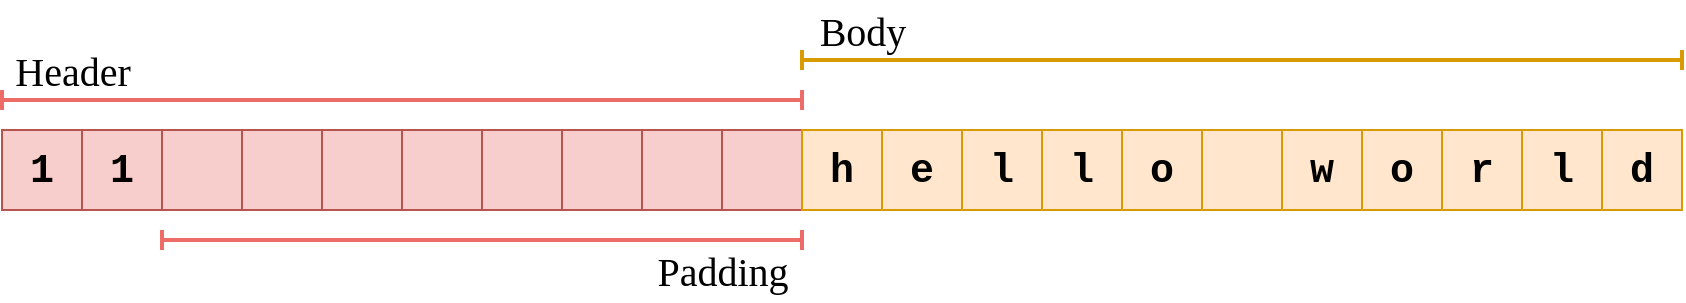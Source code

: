 <mxfile version="12.9.14" type="device" pages="5"><diagram id="BbRJHfR2MOQNtpXFgNG5" name="Messages"><mxGraphModel dx="1949" dy="675" grid="1" gridSize="10" guides="1" tooltips="1" connect="1" arrows="1" fold="1" page="1" pageScale="1" pageWidth="850" pageHeight="1100" math="0" shadow="0"><root><mxCell id="0"/><mxCell id="1" parent="0"/><mxCell id="-UV4Ih540mRdKIWdxfXo-5" value="&lt;font style=&quot;font-size: 20px&quot;&gt;1&lt;/font&gt;" style="text;html=1;strokeColor=#b85450;fillColor=#f8cecc;align=center;verticalAlign=middle;whiteSpace=wrap;rounded=0;fontFamily=Courier New;fontStyle=1" vertex="1" parent="1"><mxGeometry y="240" width="40" height="40" as="geometry"/></mxCell><mxCell id="-UV4Ih540mRdKIWdxfXo-96" value="&lt;font style=&quot;font-size: 20px&quot;&gt;1&lt;/font&gt;" style="text;html=1;strokeColor=#b85450;fillColor=#f8cecc;align=center;verticalAlign=middle;whiteSpace=wrap;rounded=0;fontFamily=Courier New;fontStyle=1" vertex="1" parent="1"><mxGeometry x="40" y="240" width="40" height="40" as="geometry"/></mxCell><mxCell id="-UV4Ih540mRdKIWdxfXo-99" value="" style="text;html=1;strokeColor=#b85450;fillColor=#f8cecc;align=center;verticalAlign=middle;whiteSpace=wrap;rounded=0;fontFamily=Courier New;fontStyle=1" vertex="1" parent="1"><mxGeometry x="80" y="240" width="40" height="40" as="geometry"/></mxCell><mxCell id="-UV4Ih540mRdKIWdxfXo-100" value="" style="text;html=1;strokeColor=#b85450;fillColor=#f8cecc;align=center;verticalAlign=middle;whiteSpace=wrap;rounded=0;fontFamily=Courier New;fontStyle=1" vertex="1" parent="1"><mxGeometry x="120" y="240" width="40" height="40" as="geometry"/></mxCell><mxCell id="-UV4Ih540mRdKIWdxfXo-101" value="" style="text;html=1;strokeColor=#b85450;fillColor=#f8cecc;align=center;verticalAlign=middle;whiteSpace=wrap;rounded=0;fontFamily=Courier New;fontStyle=1" vertex="1" parent="1"><mxGeometry x="160" y="240" width="40" height="40" as="geometry"/></mxCell><mxCell id="-UV4Ih540mRdKIWdxfXo-102" value="" style="text;html=1;strokeColor=#b85450;fillColor=#f8cecc;align=center;verticalAlign=middle;whiteSpace=wrap;rounded=0;fontFamily=Courier New;fontStyle=1" vertex="1" parent="1"><mxGeometry x="200" y="240" width="40" height="40" as="geometry"/></mxCell><mxCell id="-UV4Ih540mRdKIWdxfXo-103" value="" style="text;html=1;strokeColor=#b85450;fillColor=#f8cecc;align=center;verticalAlign=middle;whiteSpace=wrap;rounded=0;fontFamily=Courier New;fontStyle=1" vertex="1" parent="1"><mxGeometry x="240" y="240" width="40" height="40" as="geometry"/></mxCell><mxCell id="-UV4Ih540mRdKIWdxfXo-106" value="" style="text;html=1;strokeColor=#b85450;fillColor=#f8cecc;align=center;verticalAlign=middle;whiteSpace=wrap;rounded=0;fontFamily=Courier New;fontStyle=1" vertex="1" parent="1"><mxGeometry x="280" y="240" width="40" height="40" as="geometry"/></mxCell><mxCell id="-UV4Ih540mRdKIWdxfXo-107" value="" style="text;html=1;strokeColor=#b85450;fillColor=#f8cecc;align=center;verticalAlign=middle;whiteSpace=wrap;rounded=0;fontFamily=Courier New;fontStyle=1" vertex="1" parent="1"><mxGeometry x="320" y="240" width="40" height="40" as="geometry"/></mxCell><mxCell id="-UV4Ih540mRdKIWdxfXo-108" value="" style="text;html=1;strokeColor=#b85450;fillColor=#f8cecc;align=center;verticalAlign=middle;whiteSpace=wrap;rounded=0;fontFamily=Courier New;fontStyle=1" vertex="1" parent="1"><mxGeometry x="360" y="240" width="40" height="40" as="geometry"/></mxCell><mxCell id="-UV4Ih540mRdKIWdxfXo-109" value="h" style="text;html=1;strokeColor=#d79b00;fillColor=#ffe6cc;align=center;verticalAlign=middle;whiteSpace=wrap;rounded=0;fontFamily=Courier New;fontStyle=1;fontSize=20;" vertex="1" parent="1"><mxGeometry x="400" y="240" width="40" height="40" as="geometry"/></mxCell><mxCell id="-UV4Ih540mRdKIWdxfXo-110" value="e" style="text;html=1;strokeColor=#d79b00;fillColor=#ffe6cc;align=center;verticalAlign=middle;whiteSpace=wrap;rounded=0;fontFamily=Courier New;fontStyle=1;fontSize=20;" vertex="1" parent="1"><mxGeometry x="440" y="240" width="40" height="40" as="geometry"/></mxCell><mxCell id="-UV4Ih540mRdKIWdxfXo-111" value="l" style="text;html=1;strokeColor=#d79b00;fillColor=#ffe6cc;align=center;verticalAlign=middle;whiteSpace=wrap;rounded=0;fontFamily=Courier New;fontStyle=1;fontSize=20;" vertex="1" parent="1"><mxGeometry x="480" y="240" width="40" height="40" as="geometry"/></mxCell><mxCell id="-UV4Ih540mRdKIWdxfXo-112" value="l" style="text;html=1;strokeColor=#d79b00;fillColor=#ffe6cc;align=center;verticalAlign=middle;whiteSpace=wrap;rounded=0;fontFamily=Courier New;fontStyle=1;fontSize=20;" vertex="1" parent="1"><mxGeometry x="520" y="240" width="40" height="40" as="geometry"/></mxCell><mxCell id="-UV4Ih540mRdKIWdxfXo-113" value="o" style="text;html=1;strokeColor=#d79b00;fillColor=#ffe6cc;align=center;verticalAlign=middle;whiteSpace=wrap;rounded=0;fontFamily=Courier New;fontStyle=1;fontSize=20;" vertex="1" parent="1"><mxGeometry x="560" y="240" width="40" height="40" as="geometry"/></mxCell><mxCell id="-UV4Ih540mRdKIWdxfXo-114" value="" style="text;html=1;strokeColor=#d79b00;fillColor=#ffe6cc;align=center;verticalAlign=middle;whiteSpace=wrap;rounded=0;fontFamily=Courier New;fontStyle=1;fontSize=20;" vertex="1" parent="1"><mxGeometry x="600" y="240" width="40" height="40" as="geometry"/></mxCell><mxCell id="-UV4Ih540mRdKIWdxfXo-115" value="w" style="text;html=1;strokeColor=#d79b00;fillColor=#ffe6cc;align=center;verticalAlign=middle;whiteSpace=wrap;rounded=0;fontFamily=Courier New;fontStyle=1;fontSize=20;" vertex="1" parent="1"><mxGeometry x="640" y="240" width="40" height="40" as="geometry"/></mxCell><mxCell id="-UV4Ih540mRdKIWdxfXo-116" value="o" style="text;html=1;strokeColor=#d79b00;fillColor=#ffe6cc;align=center;verticalAlign=middle;whiteSpace=wrap;rounded=0;fontFamily=Courier New;fontStyle=1;fontSize=20;" vertex="1" parent="1"><mxGeometry x="680" y="240" width="40" height="40" as="geometry"/></mxCell><mxCell id="-UV4Ih540mRdKIWdxfXo-117" value="r" style="text;html=1;strokeColor=#d79b00;fillColor=#ffe6cc;align=center;verticalAlign=middle;whiteSpace=wrap;rounded=0;fontFamily=Courier New;fontStyle=1;fontSize=20;" vertex="1" parent="1"><mxGeometry x="720" y="240" width="40" height="40" as="geometry"/></mxCell><mxCell id="-UV4Ih540mRdKIWdxfXo-118" value="l" style="text;html=1;strokeColor=#d79b00;fillColor=#ffe6cc;align=center;verticalAlign=middle;whiteSpace=wrap;rounded=0;fontFamily=Courier New;fontStyle=1;fontSize=20;" vertex="1" parent="1"><mxGeometry x="760" y="240" width="40" height="40" as="geometry"/></mxCell><mxCell id="-UV4Ih540mRdKIWdxfXo-119" value="d" style="text;html=1;strokeColor=#d79b00;fillColor=#ffe6cc;align=center;verticalAlign=middle;whiteSpace=wrap;rounded=0;fontFamily=Courier New;fontStyle=1;fontSize=20;" vertex="1" parent="1"><mxGeometry x="800" y="240" width="40" height="40" as="geometry"/></mxCell><mxCell id="-UV4Ih540mRdKIWdxfXo-120" value="" style="shape=crossbar;whiteSpace=wrap;html=1;rounded=1;strokeColor=#ED6C67;strokeWidth=2;fillColor=none;fontFamily=Helvetica;fontSize=20;" vertex="1" parent="1"><mxGeometry y="220" width="400" height="10" as="geometry"/></mxCell><mxCell id="-UV4Ih540mRdKIWdxfXo-121" value="&lt;font style=&quot;font-size: 20px;&quot;&gt;Header&lt;/font&gt;" style="text;html=1;align=center;verticalAlign=middle;resizable=0;points=[];autosize=1;fontSize=20;fontFamily=Garamond;" vertex="1" parent="1"><mxGeometry x="-0.001" y="195.001" width="70" height="30" as="geometry"/></mxCell><mxCell id="-UV4Ih540mRdKIWdxfXo-126" value="" style="shape=crossbar;whiteSpace=wrap;html=1;rounded=1;strokeColor=#d79b00;strokeWidth=2;fillColor=#ffe6cc;fontFamily=Helvetica;fontSize=20;" vertex="1" parent="1"><mxGeometry x="400" y="200" width="440" height="10" as="geometry"/></mxCell><mxCell id="-UV4Ih540mRdKIWdxfXo-127" value="&lt;font style=&quot;font-size: 20px;&quot;&gt;Body&lt;/font&gt;" style="text;html=1;align=center;verticalAlign=middle;resizable=0;points=[];autosize=1;fontSize=20;fontFamily=Garamond;" vertex="1" parent="1"><mxGeometry x="399.999" y="175.001" width="60" height="30" as="geometry"/></mxCell><mxCell id="-UV4Ih540mRdKIWdxfXo-130" value="" style="shape=crossbar;whiteSpace=wrap;html=1;rounded=1;strokeColor=#ED6C67;strokeWidth=2;fillColor=none;fontFamily=Helvetica;fontSize=20;" vertex="1" parent="1"><mxGeometry x="80" y="290" width="320" height="10" as="geometry"/></mxCell><mxCell id="-UV4Ih540mRdKIWdxfXo-131" value="&lt;font style=&quot;font-size: 20px;&quot;&gt;Padding&lt;/font&gt;" style="text;html=1;align=center;verticalAlign=middle;resizable=0;points=[];autosize=1;fontSize=20;fontFamily=Garamond;" vertex="1" parent="1"><mxGeometry x="319.999" y="295.001" width="80" height="30" as="geometry"/></mxCell></root></mxGraphModel></diagram><diagram id="JE7hGNflCZXuVrT-2iYG" name="Architecture"><mxGraphModel dx="934" dy="574" grid="1" gridSize="10" guides="1" tooltips="1" connect="1" arrows="1" fold="1" page="1" pageScale="1" pageWidth="850" pageHeight="1100" math="0" shadow="0"><root><mxCell id="VRd7hSSLZkXidu_38RK9-0"/><mxCell id="VRd7hSSLZkXidu_38RK9-1" parent="VRd7hSSLZkXidu_38RK9-0"/><mxCell id="VRd7hSSLZkXidu_38RK9-2" value="&lt;font style=&quot;font-size: 16px&quot;&gt;SQLite &lt;br&gt;Storage&lt;/font&gt;" style="shape=cylinder;whiteSpace=wrap;html=1;boundedLbl=1;backgroundOutline=1;fillColor=#dae8fc;strokeColor=#6c8ebf;fontFamily=Garamond;fontSize=16;" vertex="1" parent="VRd7hSSLZkXidu_38RK9-1"><mxGeometry x="640" y="440" width="120" height="160" as="geometry"/></mxCell><mxCell id="VRd7hSSLZkXidu_38RK9-3" style="edgeStyle=orthogonalEdgeStyle;rounded=0;orthogonalLoop=1;jettySize=auto;html=1;exitX=1;exitY=0.5;exitDx=0;exitDy=0;entryX=0;entryY=0.5;entryDx=0;entryDy=0;startArrow=classic;startFill=1;endArrow=classic;endFill=1;strokeWidth=2;fontFamily=Garamond;fontSize=16;" edge="1" parent="VRd7hSSLZkXidu_38RK9-1" source="VRd7hSSLZkXidu_38RK9-4" target="VRd7hSSLZkXidu_38RK9-2"><mxGeometry relative="1" as="geometry"/></mxCell><mxCell id="VRd7hSSLZkXidu_38RK9-4" value="&lt;font style=&quot;font-size: 16px&quot;&gt;Data&lt;br&gt;Server&lt;/font&gt;" style="whiteSpace=wrap;html=1;aspect=fixed;fillColor=#ffe6cc;strokeColor=#d79b00;fontFamily=Garamond;fontSize=16;" vertex="1" parent="VRd7hSSLZkXidu_38RK9-1"><mxGeometry x="440" y="440" width="160" height="160" as="geometry"/></mxCell><mxCell id="VRd7hSSLZkXidu_38RK9-5" value="&lt;font style=&quot;font-size: 16px&quot;&gt;Broadcast&lt;br&gt;Server&lt;/font&gt;" style="whiteSpace=wrap;html=1;aspect=fixed;fillColor=#ffe6cc;strokeColor=#d79b00;fontFamily=Garamond;fontSize=16;" vertex="1" parent="VRd7hSSLZkXidu_38RK9-1"><mxGeometry x="240" y="440" width="160" height="160" as="geometry"/></mxCell><mxCell id="VRd7hSSLZkXidu_38RK9-6" value="" style="endArrow=classic;html=1;exitX=0;exitY=0.5;exitDx=0;exitDy=0;entryX=1;entryY=0.5;entryDx=0;entryDy=0;strokeWidth=2;fontFamily=Garamond;fontSize=16;" edge="1" parent="VRd7hSSLZkXidu_38RK9-1" source="VRd7hSSLZkXidu_38RK9-4" target="VRd7hSSLZkXidu_38RK9-5"><mxGeometry width="50" height="50" relative="1" as="geometry"><mxPoint x="420" y="521" as="sourcePoint"/><mxPoint x="470" y="471" as="targetPoint"/></mxGeometry></mxCell><mxCell id="VRd7hSSLZkXidu_38RK9-7" value="" style="endArrow=classic;startArrow=classic;html=1;exitX=0.5;exitY=0;exitDx=0;exitDy=0;entryX=0.5;entryY=1;entryDx=0;entryDy=0;strokeWidth=2;fontFamily=Garamond;fontSize=16;" edge="1" parent="VRd7hSSLZkXidu_38RK9-1" source="VRd7hSSLZkXidu_38RK9-4"><mxGeometry width="50" height="50" relative="1" as="geometry"><mxPoint x="420" y="491" as="sourcePoint"/><mxPoint x="425.0" y="401" as="targetPoint"/></mxGeometry></mxCell><mxCell id="VRd7hSSLZkXidu_38RK9-8" value="" style="endArrow=classic;html=1;exitX=0.5;exitY=0;exitDx=0;exitDy=0;entryX=0.5;entryY=1;entryDx=0;entryDy=0;strokeWidth=2;fontFamily=Garamond;fontSize=16;" edge="1" parent="VRd7hSSLZkXidu_38RK9-1" source="VRd7hSSLZkXidu_38RK9-5"><mxGeometry width="50" height="50" relative="1" as="geometry"><mxPoint x="420" y="491" as="sourcePoint"/><mxPoint x="425.0" y="401" as="targetPoint"/></mxGeometry></mxCell><mxCell id="VRd7hSSLZkXidu_38RK9-9" value="&lt;font style=&quot;font-size: 16px;&quot;&gt;Client Library&lt;/font&gt;" style="rounded=0;whiteSpace=wrap;html=1;fillColor=#f8cecc;strokeColor=#b85450;fontFamily=Garamond;fontSize=16;" vertex="1" parent="VRd7hSSLZkXidu_38RK9-1"><mxGeometry x="345" y="320" width="160" height="80" as="geometry"/></mxCell><mxCell id="VRd7hSSLZkXidu_38RK9-10" value="&lt;font style=&quot;font-size: 16px;&quot;&gt;ncurses&lt;/font&gt;" style="shape=process;whiteSpace=wrap;html=1;backgroundOutline=1;fillColor=#d5e8d4;strokeColor=#82b366;fontFamily=Garamond;fontSize=16;" vertex="1" parent="VRd7hSSLZkXidu_38RK9-1"><mxGeometry x="220" y="180" width="100" height="60" as="geometry"/></mxCell><mxCell id="VRd7hSSLZkXidu_38RK9-11" value="&lt;font style=&quot;font-size: 16px;&quot;&gt;HTML&lt;/font&gt;" style="shape=process;whiteSpace=wrap;html=1;backgroundOutline=1;fillColor=#d5e8d4;strokeColor=#82b366;fontFamily=Garamond;fontSize=16;" vertex="1" parent="VRd7hSSLZkXidu_38RK9-1"><mxGeometry x="340" y="180" width="100" height="60" as="geometry"/></mxCell><mxCell id="VRd7hSSLZkXidu_38RK9-12" value="etc" style="shape=process;whiteSpace=wrap;html=1;backgroundOutline=1;fillColor=#d5e8d4;strokeColor=#82b366;fontFamily=Garamond;fontSize=16;" vertex="1" parent="VRd7hSSLZkXidu_38RK9-1"><mxGeometry x="510" y="180" width="100" height="60" as="geometry"/></mxCell><mxCell id="VRd7hSSLZkXidu_38RK9-13" value="" style="shape=image;html=1;verticalAlign=top;verticalLabelPosition=bottom;labelBackgroundColor=#ffffff;imageAspect=0;aspect=fixed;image=https://cdn2.iconfinder.com/data/icons/font-awesome/1792/ellipsis-h-128.png;fontFamily=Garamond;fontSize=15;" vertex="1" parent="VRd7hSSLZkXidu_38RK9-1"><mxGeometry x="460" y="200" width="30" height="30" as="geometry"/></mxCell><mxCell id="VRd7hSSLZkXidu_38RK9-14" value="" style="endArrow=classic;html=1;strokeWidth=2;edgeStyle=orthogonalEdgeStyle;entryX=0.5;entryY=0;entryDx=0;entryDy=0;exitX=0.5;exitY=1;exitDx=0;exitDy=0;startArrow=classic;startFill=1;endFill=1;fontFamily=Garamond;fontSize=16;" edge="1" parent="VRd7hSSLZkXidu_38RK9-1" source="VRd7hSSLZkXidu_38RK9-10" target="VRd7hSSLZkXidu_38RK9-9"><mxGeometry width="50" height="50" relative="1" as="geometry"><mxPoint x="400" y="400" as="sourcePoint"/><mxPoint x="450" y="350" as="targetPoint"/><Array as="points"><mxPoint x="270" y="280"/><mxPoint x="425" y="280"/></Array></mxGeometry></mxCell><mxCell id="VRd7hSSLZkXidu_38RK9-15" value="" style="endArrow=classic;html=1;strokeWidth=2;edgeStyle=orthogonalEdgeStyle;exitX=0.5;exitY=1;exitDx=0;exitDy=0;startArrow=classic;startFill=1;endFill=1;entryX=0.5;entryY=0;entryDx=0;entryDy=0;fontFamily=Garamond;fontSize=16;" edge="1" parent="VRd7hSSLZkXidu_38RK9-1" source="VRd7hSSLZkXidu_38RK9-11" target="VRd7hSSLZkXidu_38RK9-9"><mxGeometry width="50" height="50" relative="1" as="geometry"><mxPoint x="130.0" y="260" as="sourcePoint"/><mxPoint x="300" y="300" as="targetPoint"/><Array as="points"><mxPoint x="390" y="280"/><mxPoint x="425" y="280"/></Array></mxGeometry></mxCell><mxCell id="VRd7hSSLZkXidu_38RK9-16" value="" style="endArrow=classic;html=1;strokeWidth=2;edgeStyle=orthogonalEdgeStyle;exitX=0.5;exitY=0;exitDx=0;exitDy=0;entryX=0.5;entryY=1;entryDx=0;entryDy=0;startArrow=classic;startFill=1;endFill=1;fontFamily=Garamond;fontSize=16;" edge="1" parent="VRd7hSSLZkXidu_38RK9-1" source="VRd7hSSLZkXidu_38RK9-9" target="VRd7hSSLZkXidu_38RK9-12"><mxGeometry width="50" height="50" relative="1" as="geometry"><mxPoint x="530" y="290" as="sourcePoint"/><mxPoint x="660" y="340" as="targetPoint"/></mxGeometry></mxCell><mxCell id="gvWF1HvIOk4ZHGC5GKez-2" value="" style="rounded=0;whiteSpace=wrap;html=1;strokeColor=none;strokeWidth=2;fillColor=none;fontFamily=Garamond;fontSize=14;" vertex="1" parent="VRd7hSSLZkXidu_38RK9-1"><mxGeometry x="140" y="180" width="680" height="420" as="geometry"/></mxCell></root></mxGraphModel></diagram><diagram id="M1iWxzcEX9vZPK5fDecq" name="InsertMessage"><mxGraphModel dx="934" dy="574" grid="1" gridSize="10" guides="1" tooltips="1" connect="1" arrows="1" fold="1" page="1" pageScale="1" pageWidth="850" pageHeight="1100" math="0" shadow="0"><root><mxCell id="_C6MuinSb1VenAKjPGe0-0"/><mxCell id="_C6MuinSb1VenAKjPGe0-1" parent="_C6MuinSb1VenAKjPGe0-0"/><mxCell id="bWTQXNB8aWFPBysszPak-0" value="&lt;font style=&quot;font-size: 16px;&quot;&gt;SQLite&lt;br style=&quot;font-size: 16px;&quot;&gt;&amp;nbsp;Storage&lt;/font&gt;" style="shape=cylinder;whiteSpace=wrap;html=1;boundedLbl=1;backgroundOutline=1;fillColor=#dae8fc;strokeColor=#6c8ebf;fontFamily=Garamond;fontSize=16;" vertex="1" parent="_C6MuinSb1VenAKjPGe0-1"><mxGeometry x="670" y="440" width="120" height="160" as="geometry"/></mxCell><mxCell id="bWTQXNB8aWFPBysszPak-1" value="&lt;font style=&quot;font-size: 16px;&quot;&gt;Data&lt;br style=&quot;font-size: 16px;&quot;&gt;Server&lt;/font&gt;" style="whiteSpace=wrap;html=1;aspect=fixed;fillColor=#ffe6cc;strokeColor=#d79b00;fontFamily=Garamond;fontSize=16;" vertex="1" parent="_C6MuinSb1VenAKjPGe0-1"><mxGeometry x="440" y="440" width="160" height="160" as="geometry"/></mxCell><mxCell id="bWTQXNB8aWFPBysszPak-2" value="&lt;font style=&quot;font-size: 16px;&quot;&gt;Broadcast&lt;br style=&quot;font-size: 16px;&quot;&gt;Server&lt;/font&gt;" style="whiteSpace=wrap;html=1;aspect=fixed;fillColor=#ffe6cc;strokeColor=#d79b00;fontFamily=Garamond;fontSize=16;" vertex="1" parent="_C6MuinSb1VenAKjPGe0-1"><mxGeometry x="180" y="440" width="160" height="160" as="geometry"/></mxCell><mxCell id="bWTQXNB8aWFPBysszPak-3" value="&lt;font style=&quot;font-size: 16px;&quot;&gt;Client Library&lt;/font&gt;" style="rounded=0;whiteSpace=wrap;html=1;fillColor=#f8cecc;strokeColor=#b85450;fontFamily=Garamond;fontSize=16;" vertex="1" parent="_C6MuinSb1VenAKjPGe0-1"><mxGeometry x="260" y="320" width="260" height="80" as="geometry"/></mxCell><mxCell id="bWTQXNB8aWFPBysszPak-4" value="" style="shape=actor;whiteSpace=wrap;html=1;fillColor=#d5e8d4;strokeColor=#82b366;fontFamily=Garamond;fontSize=14;" vertex="1" parent="_C6MuinSb1VenAKjPGe0-1"><mxGeometry x="460" y="220" width="40" height="60" as="geometry"/></mxCell><mxCell id="bWTQXNB8aWFPBysszPak-5" value="&lt;font style=&quot;font-size: 14px;&quot;&gt;InsertMessage&lt;/font&gt;" style="text;html=1;align=center;verticalAlign=middle;resizable=0;points=[];autosize=1;fontFamily=Courier New;fontStyle=0;fontSize=14;" vertex="1" parent="_C6MuinSb1VenAKjPGe0-1"><mxGeometry x="480" y="290" width="120" height="20" as="geometry"/></mxCell><mxCell id="bWTQXNB8aWFPBysszPak-6" value="" style="endArrow=none;html=1;strokeWidth=2;startArrow=classic;startFill=1;" edge="1" parent="_C6MuinSb1VenAKjPGe0-1"><mxGeometry width="50" height="50" relative="1" as="geometry"><mxPoint x="479.5" y="320" as="sourcePoint"/><mxPoint x="479.5" y="280" as="targetPoint"/></mxGeometry></mxCell><mxCell id="bWTQXNB8aWFPBysszPak-7" value="" style="endArrow=none;html=1;strokeWidth=2;startArrow=classic;startFill=1;" edge="1" parent="_C6MuinSb1VenAKjPGe0-1"><mxGeometry width="50" height="50" relative="1" as="geometry"><mxPoint x="500" y="440" as="sourcePoint"/><mxPoint x="500" y="400" as="targetPoint"/></mxGeometry></mxCell><mxCell id="bWTQXNB8aWFPBysszPak-8" value="&lt;font style=&quot;font-size: 14px;&quot;&gt;Insert&lt;/font&gt;" style="text;html=1;align=center;verticalAlign=middle;resizable=0;points=[];autosize=1;fontFamily=Courier New;fontSize=14;" vertex="1" parent="_C6MuinSb1VenAKjPGe0-1"><mxGeometry x="500" y="410" width="70" height="20" as="geometry"/></mxCell><mxCell id="bWTQXNB8aWFPBysszPak-9" value="" style="endArrow=classic;html=1;strokeWidth=2;entryX=1;entryY=0.875;entryDx=0;entryDy=0;entryPerimeter=0;" edge="1" parent="_C6MuinSb1VenAKjPGe0-1" target="bWTQXNB8aWFPBysszPak-2"><mxGeometry width="50" height="50" relative="1" as="geometry"><mxPoint x="440" y="580" as="sourcePoint"/><mxPoint x="400" y="580" as="targetPoint"/></mxGeometry></mxCell><mxCell id="bWTQXNB8aWFPBysszPak-11" value="" style="endArrow=none;html=1;strokeWidth=2;startArrow=classic;startFill=1;endFill=0;" edge="1" parent="_C6MuinSb1VenAKjPGe0-1"><mxGeometry width="50" height="50" relative="1" as="geometry"><mxPoint x="670" y="560" as="sourcePoint"/><mxPoint x="600" y="560" as="targetPoint"/><Array as="points"><mxPoint x="616" y="560"/></Array></mxGeometry></mxCell><mxCell id="bWTQXNB8aWFPBysszPak-12" value="&lt;font style=&quot;font-size: 14px;&quot;&gt;Store&lt;/font&gt;" style="text;html=1;align=center;verticalAlign=middle;resizable=0;points=[];autosize=1;rotation=0;fontFamily=Courier New;fontSize=14;" vertex="1" parent="_C6MuinSb1VenAKjPGe0-1"><mxGeometry x="600" y="540" width="60" height="20" as="geometry"/></mxCell><mxCell id="bWTQXNB8aWFPBysszPak-13" value="&lt;font style=&quot;font-size: 14px;&quot;&gt;Broadcast&lt;br style=&quot;font-size: 14px;&quot;&gt;&lt;/font&gt;" style="text;html=1;align=center;verticalAlign=middle;resizable=0;points=[];autosize=1;rotation=0;fontFamily=Courier New;fontSize=14;" vertex="1" parent="_C6MuinSb1VenAKjPGe0-1"><mxGeometry x="350" y="560" width="90" height="20" as="geometry"/></mxCell><mxCell id="bWTQXNB8aWFPBysszPak-14" value="" style="endArrow=classic;html=1;strokeWidth=2;" edge="1" parent="_C6MuinSb1VenAKjPGe0-1"><mxGeometry width="50" height="50" relative="1" as="geometry"><mxPoint x="280" y="440" as="sourcePoint"/><mxPoint x="280" y="400" as="targetPoint"/></mxGeometry></mxCell><mxCell id="bWTQXNB8aWFPBysszPak-15" value="" style="shape=actor;whiteSpace=wrap;html=1;fillColor=#d5e8d4;strokeColor=#82b366;" vertex="1" parent="_C6MuinSb1VenAKjPGe0-1"><mxGeometry x="280" y="220" width="40" height="60" as="geometry"/></mxCell><mxCell id="bWTQXNB8aWFPBysszPak-16" value="" style="shape=actor;whiteSpace=wrap;html=1;fillColor=#d5e8d4;strokeColor=#82b366;" vertex="1" parent="_C6MuinSb1VenAKjPGe0-1"><mxGeometry x="310" y="220" width="40" height="60" as="geometry"/></mxCell><mxCell id="bWTQXNB8aWFPBysszPak-17" value="" style="shape=actor;whiteSpace=wrap;html=1;fillColor=#d5e8d4;strokeColor=#82b366;" vertex="1" parent="_C6MuinSb1VenAKjPGe0-1"><mxGeometry x="340" y="220" width="40" height="60" as="geometry"/></mxCell><mxCell id="bWTQXNB8aWFPBysszPak-18" value="" style="endArrow=classic;html=1;strokeWidth=2;edgeStyle=orthogonalEdgeStyle;entryX=0.5;entryY=1;entryDx=0;entryDy=0;endFill=1;" edge="1" parent="_C6MuinSb1VenAKjPGe0-1" target="bWTQXNB8aWFPBysszPak-15"><mxGeometry width="50" height="50" relative="1" as="geometry"><mxPoint x="330" y="320" as="sourcePoint"/><mxPoint x="450" y="390" as="targetPoint"/><Array as="points"><mxPoint x="330" y="300"/><mxPoint x="300" y="300"/></Array></mxGeometry></mxCell><mxCell id="bWTQXNB8aWFPBysszPak-19" value="" style="endArrow=none;html=1;strokeWidth=2;edgeStyle=orthogonalEdgeStyle;exitX=0.5;exitY=1;exitDx=0;exitDy=0;startArrow=classic;startFill=1;entryX=0.269;entryY=0;entryDx=0;entryDy=0;entryPerimeter=0;" edge="1" parent="_C6MuinSb1VenAKjPGe0-1" source="bWTQXNB8aWFPBysszPak-16" target="bWTQXNB8aWFPBysszPak-3"><mxGeometry width="50" height="50" relative="1" as="geometry"><mxPoint x="400" y="440" as="sourcePoint"/><mxPoint x="330" y="310" as="targetPoint"/><Array as="points"/></mxGeometry></mxCell><mxCell id="bWTQXNB8aWFPBysszPak-20" value="" style="endArrow=classic;html=1;strokeWidth=2;entryX=0.45;entryY=0.989;entryDx=0;entryDy=0;entryPerimeter=0;edgeStyle=orthogonalEdgeStyle;endFill=1;" edge="1" parent="_C6MuinSb1VenAKjPGe0-1" target="bWTQXNB8aWFPBysszPak-17"><mxGeometry width="50" height="50" relative="1" as="geometry"><mxPoint x="330" y="320" as="sourcePoint"/><mxPoint x="360" y="270" as="targetPoint"/><Array as="points"><mxPoint x="330" y="300"/><mxPoint x="358" y="300"/></Array></mxGeometry></mxCell><mxCell id="bWTQXNB8aWFPBysszPak-21" value="&lt;font style=&quot;font-size: 14px;&quot;&gt;Broadcast&lt;br style=&quot;font-size: 14px;&quot;&gt;&lt;/font&gt;" style="text;html=1;align=center;verticalAlign=middle;resizable=0;points=[];autosize=1;rotation=0;fontFamily=Courier New;fontSize=14;" vertex="1" parent="_C6MuinSb1VenAKjPGe0-1"><mxGeometry x="190" y="410" width="90" height="20" as="geometry"/></mxCell><mxCell id="bWTQXNB8aWFPBysszPak-22" value="&lt;font style=&quot;font-size: 14px;&quot;&gt;ReceiveMessage&lt;br style=&quot;font-size: 14px;&quot;&gt;&lt;/font&gt;" style="text;html=1;align=center;verticalAlign=middle;resizable=0;points=[];autosize=1;rotation=0;fontFamily=Courier New;fontSize=14;" vertex="1" parent="_C6MuinSb1VenAKjPGe0-1"><mxGeometry x="200" y="300" width="130" height="20" as="geometry"/></mxCell><mxCell id="bWTQXNB8aWFPBysszPak-23" value="&lt;font style=&quot;font-size: 16px;&quot;&gt;Receivers&lt;/font&gt;" style="text;html=1;align=center;verticalAlign=middle;resizable=0;points=[];autosize=1;fontFamily=Garamond;fontSize=16;" vertex="1" parent="_C6MuinSb1VenAKjPGe0-1"><mxGeometry x="290" y="260" width="80" height="20" as="geometry"/></mxCell><mxCell id="jFR2LvlHUsEKG85SQc97-2" value="&lt;font style=&quot;font-size: 16px;&quot;&gt;Sender&lt;/font&gt;" style="text;html=1;align=center;verticalAlign=middle;resizable=0;points=[];autosize=1;fontFamily=Garamond;fontSize=16;" vertex="1" parent="_C6MuinSb1VenAKjPGe0-1"><mxGeometry x="450" y="260" width="60" height="20" as="geometry"/></mxCell></root></mxGraphModel></diagram><diagram id="puDvQ_Nr9wJrSeKFhYmu" name="Tables"><mxGraphModel dx="934" dy="574" grid="1" gridSize="10" guides="1" tooltips="1" connect="1" arrows="1" fold="1" page="1" pageScale="1" pageWidth="850" pageHeight="1100" math="0" shadow="0"><root><mxCell id="Tfc-nZ1KxKxKcwHPB0v5-0"/><mxCell id="Tfc-nZ1KxKxKcwHPB0v5-1" parent="Tfc-nZ1KxKxKcwHPB0v5-0"/><mxCell id="Tfc-nZ1KxKxKcwHPB0v5-2" value="Participants" style="swimlane;fontStyle=0;childLayout=stackLayout;horizontal=1;startSize=26;horizontalStack=0;resizeParent=1;resizeParentMax=0;resizeLast=0;collapsible=1;marginBottom=0;align=center;fontSize=14;fontFamily=Garamond;fillColor=#dae8fc;strokeColor=#6c8ebf;" vertex="1" parent="Tfc-nZ1KxKxKcwHPB0v5-1"><mxGeometry x="120" y="200" width="160" height="110" as="geometry"/></mxCell><mxCell id="Tfc-nZ1KxKxKcwHPB0v5-3" value="participant_id" style="shape=partialRectangle;top=0;left=0;right=0;bottom=1;align=left;verticalAlign=middle;fillColor=none;spacingLeft=34;spacingRight=4;overflow=hidden;rotatable=0;points=[[0,0.5],[1,0.5]];portConstraint=eastwest;dropTarget=0;fontStyle=1;fontSize=12;fontFamily=Courier New;" vertex="1" parent="Tfc-nZ1KxKxKcwHPB0v5-2"><mxGeometry y="26" width="160" height="30" as="geometry"/></mxCell><mxCell id="Tfc-nZ1KxKxKcwHPB0v5-4" value="PK" style="shape=partialRectangle;top=0;left=0;bottom=0;fillColor=none;align=left;verticalAlign=middle;spacingLeft=4;spacingRight=4;overflow=hidden;rotatable=0;points=[];portConstraint=eastwest;part=1;fontSize=14;fontFamily=Garamond;" vertex="1" connectable="0" parent="Tfc-nZ1KxKxKcwHPB0v5-3"><mxGeometry width="30" height="30" as="geometry"/></mxCell><mxCell id="Tfc-nZ1KxKxKcwHPB0v5-5" value="chat_id" style="shape=partialRectangle;top=0;left=0;right=0;bottom=0;align=left;verticalAlign=top;fillColor=none;spacingLeft=34;spacingRight=4;overflow=hidden;rotatable=0;points=[[0,0.5],[1,0.5]];portConstraint=eastwest;dropTarget=0;fontSize=12;fontFamily=Courier New;fontStyle=2" vertex="1" parent="Tfc-nZ1KxKxKcwHPB0v5-2"><mxGeometry y="56" width="160" height="26" as="geometry"/></mxCell><mxCell id="Tfc-nZ1KxKxKcwHPB0v5-6" value="FK" style="shape=partialRectangle;top=0;left=0;bottom=0;fillColor=none;align=left;verticalAlign=top;spacingLeft=4;spacingRight=4;overflow=hidden;rotatable=0;points=[];portConstraint=eastwest;part=1;fontSize=14;fontFamily=Garamond;" vertex="1" connectable="0" parent="Tfc-nZ1KxKxKcwHPB0v5-5"><mxGeometry width="30" height="26" as="geometry"/></mxCell><mxCell id="Tfc-nZ1KxKxKcwHPB0v5-7" value="user_id" style="shape=partialRectangle;top=0;left=0;right=0;bottom=0;align=left;verticalAlign=top;fillColor=none;spacingLeft=34;spacingRight=4;overflow=hidden;rotatable=0;points=[[0,0.5],[1,0.5]];portConstraint=eastwest;dropTarget=0;fontSize=12;fontFamily=Courier New;fontStyle=2" vertex="1" parent="Tfc-nZ1KxKxKcwHPB0v5-2"><mxGeometry y="82" width="160" height="28" as="geometry"/></mxCell><mxCell id="Tfc-nZ1KxKxKcwHPB0v5-8" value="FK" style="shape=partialRectangle;top=0;left=0;bottom=0;fillColor=none;align=left;verticalAlign=top;spacingLeft=4;spacingRight=4;overflow=hidden;rotatable=0;points=[];portConstraint=eastwest;part=1;fontSize=14;fontFamily=Garamond;" vertex="1" connectable="0" parent="Tfc-nZ1KxKxKcwHPB0v5-7"><mxGeometry width="30" height="28" as="geometry"/></mxCell><mxCell id="Tfc-nZ1KxKxKcwHPB0v5-9" value="Chats" style="swimlane;fontStyle=0;childLayout=stackLayout;horizontal=1;startSize=26;horizontalStack=0;resizeParent=1;resizeParentMax=0;resizeLast=0;collapsible=1;marginBottom=0;align=center;fontSize=14;fontFamily=Garamond;fillColor=#dae8fc;strokeColor=#6c8ebf;" vertex="1" parent="Tfc-nZ1KxKxKcwHPB0v5-1"><mxGeometry x="320" y="80" width="160" height="110" as="geometry"/></mxCell><mxCell id="Tfc-nZ1KxKxKcwHPB0v5-10" value="chat_id" style="shape=partialRectangle;top=0;left=0;right=0;bottom=1;align=left;verticalAlign=middle;fillColor=none;spacingLeft=34;spacingRight=4;overflow=hidden;rotatable=0;points=[[0,0.5],[1,0.5]];portConstraint=eastwest;dropTarget=0;fontStyle=1;fontSize=12;fontFamily=Courier New;" vertex="1" parent="Tfc-nZ1KxKxKcwHPB0v5-9"><mxGeometry y="26" width="160" height="30" as="geometry"/></mxCell><mxCell id="Tfc-nZ1KxKxKcwHPB0v5-11" value="PK" style="shape=partialRectangle;top=0;left=0;bottom=0;fillColor=none;align=left;verticalAlign=middle;spacingLeft=4;spacingRight=4;overflow=hidden;rotatable=0;points=[];portConstraint=eastwest;part=1;fontSize=14;fontFamily=Garamond;" vertex="1" connectable="0" parent="Tfc-nZ1KxKxKcwHPB0v5-10"><mxGeometry width="30" height="30" as="geometry"/></mxCell><mxCell id="Oag0cKfS1BXvHLVlC7SN-3" value="chat_name" style="shape=partialRectangle;top=0;left=0;right=0;bottom=1;align=left;verticalAlign=middle;fillColor=none;spacingLeft=34;spacingRight=4;overflow=hidden;rotatable=0;points=[[0,0.5],[1,0.5]];portConstraint=eastwest;dropTarget=0;fontStyle=0;fontSize=12;fontFamily=Courier New;" vertex="1" parent="Tfc-nZ1KxKxKcwHPB0v5-9"><mxGeometry y="56" width="160" height="30" as="geometry"/></mxCell><mxCell id="Oag0cKfS1BXvHLVlC7SN-4" value="" style="shape=partialRectangle;top=0;left=0;bottom=0;fillColor=none;align=left;verticalAlign=middle;spacingLeft=4;spacingRight=4;overflow=hidden;rotatable=0;points=[];portConstraint=eastwest;part=1;fontSize=14;fontFamily=Garamond;" vertex="1" connectable="0" parent="Oag0cKfS1BXvHLVlC7SN-3"><mxGeometry width="30" height="30" as="geometry"/></mxCell><mxCell id="Tfc-nZ1KxKxKcwHPB0v5-12" value="is_private" style="shape=partialRectangle;top=0;left=0;right=0;bottom=0;align=left;verticalAlign=top;fillColor=none;spacingLeft=34;spacingRight=4;overflow=hidden;rotatable=0;points=[[0,0.5],[1,0.5]];portConstraint=eastwest;dropTarget=0;fontSize=12;fontFamily=Courier New;" vertex="1" parent="Tfc-nZ1KxKxKcwHPB0v5-9"><mxGeometry y="86" width="160" height="24" as="geometry"/></mxCell><mxCell id="Tfc-nZ1KxKxKcwHPB0v5-13" value="" style="shape=partialRectangle;top=0;left=0;bottom=0;fillColor=none;align=left;verticalAlign=top;spacingLeft=4;spacingRight=4;overflow=hidden;rotatable=0;points=[];portConstraint=eastwest;part=1;fontSize=12;fontFamily=Garamond;" vertex="1" connectable="0" parent="Tfc-nZ1KxKxKcwHPB0v5-12"><mxGeometry width="30" height="24" as="geometry"/></mxCell><mxCell id="Tfc-nZ1KxKxKcwHPB0v5-14" value="Users" style="swimlane;fontStyle=0;childLayout=stackLayout;horizontal=1;startSize=26;horizontalStack=0;resizeParent=1;resizeParentMax=0;resizeLast=0;collapsible=1;marginBottom=0;align=center;fontSize=14;fontFamily=Garamond;fillColor=#dae8fc;strokeColor=#6c8ebf;" vertex="1" parent="Tfc-nZ1KxKxKcwHPB0v5-1"><mxGeometry x="120" y="80" width="160" height="80" as="geometry"/></mxCell><mxCell id="Tfc-nZ1KxKxKcwHPB0v5-15" value="user_id" style="shape=partialRectangle;top=0;left=0;right=0;bottom=1;align=left;verticalAlign=middle;fillColor=none;spacingLeft=34;spacingRight=4;overflow=hidden;rotatable=0;points=[[0,0.5],[1,0.5]];portConstraint=eastwest;dropTarget=0;fontStyle=1;fontSize=12;fontFamily=Courier New;" vertex="1" parent="Tfc-nZ1KxKxKcwHPB0v5-14"><mxGeometry y="26" width="160" height="30" as="geometry"/></mxCell><mxCell id="Tfc-nZ1KxKxKcwHPB0v5-16" value="PK" style="shape=partialRectangle;top=0;left=0;bottom=0;fillColor=none;align=left;verticalAlign=middle;spacingLeft=4;spacingRight=4;overflow=hidden;rotatable=0;points=[];portConstraint=eastwest;part=1;fontSize=14;fontFamily=Garamond;" vertex="1" connectable="0" parent="Tfc-nZ1KxKxKcwHPB0v5-15"><mxGeometry width="30" height="30" as="geometry"/></mxCell><mxCell id="Tfc-nZ1KxKxKcwHPB0v5-17" value="user_name" style="shape=partialRectangle;top=0;left=0;right=0;bottom=0;align=left;verticalAlign=top;fillColor=none;spacingLeft=34;spacingRight=4;overflow=hidden;rotatable=0;points=[[0,0.5],[1,0.5]];portConstraint=eastwest;dropTarget=0;fontSize=12;fontFamily=Courier New;" vertex="1" parent="Tfc-nZ1KxKxKcwHPB0v5-14"><mxGeometry y="56" width="160" height="24" as="geometry"/></mxCell><mxCell id="Tfc-nZ1KxKxKcwHPB0v5-18" value="" style="shape=partialRectangle;top=0;left=0;bottom=0;fillColor=none;align=left;verticalAlign=top;spacingLeft=4;spacingRight=4;overflow=hidden;rotatable=0;points=[];portConstraint=eastwest;part=1;fontSize=12;fontFamily=Garamond;" vertex="1" connectable="0" parent="Tfc-nZ1KxKxKcwHPB0v5-17"><mxGeometry width="30" height="24" as="geometry"/></mxCell><mxCell id="Tfc-nZ1KxKxKcwHPB0v5-19" style="edgeStyle=orthogonalEdgeStyle;rounded=1;orthogonalLoop=1;jettySize=auto;html=1;exitX=0;exitY=0.5;exitDx=0;exitDy=0;entryX=0;entryY=0.5;entryDx=0;entryDy=0;endArrow=classic;endFill=1;strokeWidth=1;fontFamily=Garamond;fontSize=12;startArrow=oval;startFill=0;" edge="1" parent="Tfc-nZ1KxKxKcwHPB0v5-1" source="Tfc-nZ1KxKxKcwHPB0v5-7" target="Tfc-nZ1KxKxKcwHPB0v5-15"><mxGeometry relative="1" as="geometry"><Array as="points"><mxPoint x="80" y="296"/><mxPoint x="80" y="121"/></Array></mxGeometry></mxCell><mxCell id="Tfc-nZ1KxKxKcwHPB0v5-20" style="edgeStyle=orthogonalEdgeStyle;orthogonalLoop=1;jettySize=auto;html=1;exitX=0;exitY=0.5;exitDx=0;exitDy=0;entryX=0;entryY=0.5;entryDx=0;entryDy=0;endArrow=classic;endFill=1;strokeWidth=1;fontFamily=Garamond;fontSize=12;startArrow=oval;startFill=0;rounded=1;" edge="1" parent="Tfc-nZ1KxKxKcwHPB0v5-1" source="Tfc-nZ1KxKxKcwHPB0v5-5" target="Tfc-nZ1KxKxKcwHPB0v5-10"><mxGeometry relative="1" as="geometry"><Array as="points"><mxPoint x="100" y="269"/><mxPoint x="100" y="180"/><mxPoint x="300" y="180"/><mxPoint x="300" y="121"/></Array></mxGeometry></mxCell><mxCell id="Tfc-nZ1KxKxKcwHPB0v5-21" style="edgeStyle=orthogonalEdgeStyle;rounded=1;orthogonalLoop=1;jettySize=auto;html=1;exitX=0;exitY=0.5;exitDx=0;exitDy=0;entryX=0;entryY=0.5;entryDx=0;entryDy=0;endArrow=classic;endFill=1;strokeWidth=1;fontFamily=Garamond;fontSize=12;startArrow=oval;startFill=0;" edge="1" parent="Tfc-nZ1KxKxKcwHPB0v5-1" source="Tfc-nZ1KxKxKcwHPB0v5-25" target="Tfc-nZ1KxKxKcwHPB0v5-10"><mxGeometry relative="1" as="geometry"/></mxCell><mxCell id="Oag0cKfS1BXvHLVlC7SN-0" value="" style="rounded=0;whiteSpace=wrap;html=1;strokeColor=none;strokeWidth=2;fillColor=none;fontFamily=Garamond;fontSize=14;" vertex="1" parent="Tfc-nZ1KxKxKcwHPB0v5-1"><mxGeometry x="40" y="80" width="480" height="290" as="geometry"/></mxCell><mxCell id="Tfc-nZ1KxKxKcwHPB0v5-22" value="Messages" style="swimlane;fontStyle=0;childLayout=stackLayout;horizontal=1;startSize=26;horizontalStack=0;resizeParent=1;resizeParentMax=0;resizeLast=0;collapsible=1;marginBottom=0;align=center;fontSize=14;fontFamily=Garamond;fillColor=#dae8fc;strokeColor=#6c8ebf;" vertex="1" parent="Tfc-nZ1KxKxKcwHPB0v5-1"><mxGeometry x="320" y="210" width="160" height="160" as="geometry"/></mxCell><mxCell id="Tfc-nZ1KxKxKcwHPB0v5-23" value="message_id" style="shape=partialRectangle;top=0;left=0;right=0;bottom=1;align=left;verticalAlign=middle;fillColor=none;spacingLeft=34;spacingRight=4;overflow=hidden;rotatable=0;points=[[0,0.5],[1,0.5]];portConstraint=eastwest;dropTarget=0;fontStyle=1;fontSize=12;fontFamily=Courier New;" vertex="1" parent="Tfc-nZ1KxKxKcwHPB0v5-22"><mxGeometry y="26" width="160" height="30" as="geometry"/></mxCell><mxCell id="Tfc-nZ1KxKxKcwHPB0v5-24" value="PK" style="shape=partialRectangle;top=0;left=0;bottom=0;fillColor=none;align=left;verticalAlign=middle;spacingLeft=4;spacingRight=4;overflow=hidden;rotatable=0;points=[];portConstraint=eastwest;part=1;fontSize=14;fontFamily=Garamond;" vertex="1" connectable="0" parent="Tfc-nZ1KxKxKcwHPB0v5-23"><mxGeometry width="30" height="30" as="geometry"/></mxCell><mxCell id="Tfc-nZ1KxKxKcwHPB0v5-25" value="chat_id" style="shape=partialRectangle;top=0;left=0;right=0;bottom=0;align=left;verticalAlign=top;fillColor=none;spacingLeft=34;spacingRight=4;overflow=hidden;rotatable=0;points=[[0,0.5],[1,0.5]];portConstraint=eastwest;dropTarget=0;fontSize=12;fontFamily=Courier New;fontStyle=2" vertex="1" parent="Tfc-nZ1KxKxKcwHPB0v5-22"><mxGeometry y="56" width="160" height="26" as="geometry"/></mxCell><mxCell id="Tfc-nZ1KxKxKcwHPB0v5-26" value="FK" style="shape=partialRectangle;top=0;left=0;bottom=0;fillColor=none;align=left;verticalAlign=top;spacingLeft=4;spacingRight=4;overflow=hidden;rotatable=0;points=[];portConstraint=eastwest;part=1;fontSize=14;fontFamily=Garamond;" vertex="1" connectable="0" parent="Tfc-nZ1KxKxKcwHPB0v5-25"><mxGeometry width="30" height="26" as="geometry"/></mxCell><mxCell id="Tfc-nZ1KxKxKcwHPB0v5-27" value="user_id" style="shape=partialRectangle;top=0;left=0;right=0;bottom=0;align=left;verticalAlign=top;fillColor=none;spacingLeft=34;spacingRight=4;overflow=hidden;rotatable=0;points=[[0,0.5],[1,0.5]];portConstraint=eastwest;dropTarget=0;fontSize=12;fontFamily=Courier New;fontStyle=2" vertex="1" parent="Tfc-nZ1KxKxKcwHPB0v5-22"><mxGeometry y="82" width="160" height="26" as="geometry"/></mxCell><mxCell id="Tfc-nZ1KxKxKcwHPB0v5-28" value="FK" style="shape=partialRectangle;top=0;left=0;bottom=0;fillColor=none;align=left;verticalAlign=top;spacingLeft=4;spacingRight=4;overflow=hidden;rotatable=0;points=[];portConstraint=eastwest;part=1;fontSize=14;fontFamily=Garamond;" vertex="1" connectable="0" parent="Tfc-nZ1KxKxKcwHPB0v5-27"><mxGeometry width="30" height="26" as="geometry"/></mxCell><mxCell id="Tfc-nZ1KxKxKcwHPB0v5-29" value="message_text" style="shape=partialRectangle;top=0;left=0;right=0;bottom=0;align=left;verticalAlign=top;fillColor=none;spacingLeft=34;spacingRight=4;overflow=hidden;rotatable=0;points=[[0,0.5],[1,0.5]];portConstraint=eastwest;dropTarget=0;fontSize=12;fontFamily=Courier New;" vertex="1" parent="Tfc-nZ1KxKxKcwHPB0v5-22"><mxGeometry y="108" width="160" height="26" as="geometry"/></mxCell><mxCell id="Tfc-nZ1KxKxKcwHPB0v5-30" value="" style="shape=partialRectangle;top=0;left=0;bottom=0;fillColor=none;align=left;verticalAlign=top;spacingLeft=4;spacingRight=4;overflow=hidden;rotatable=0;points=[];portConstraint=eastwest;part=1;fontSize=12;fontFamily=Garamond;" vertex="1" connectable="0" parent="Tfc-nZ1KxKxKcwHPB0v5-29"><mxGeometry width="30" height="26" as="geometry"/></mxCell><mxCell id="Tfc-nZ1KxKxKcwHPB0v5-31" value="message_ts" style="shape=partialRectangle;top=0;left=0;right=0;bottom=0;align=left;verticalAlign=top;fillColor=none;spacingLeft=34;spacingRight=4;overflow=hidden;rotatable=0;points=[[0,0.5],[1,0.5]];portConstraint=eastwest;dropTarget=0;fontSize=12;fontFamily=Courier New;" vertex="1" parent="Tfc-nZ1KxKxKcwHPB0v5-22"><mxGeometry y="134" width="160" height="26" as="geometry"/></mxCell><mxCell id="Tfc-nZ1KxKxKcwHPB0v5-32" value="" style="shape=partialRectangle;top=0;left=0;bottom=0;fillColor=none;align=left;verticalAlign=top;spacingLeft=4;spacingRight=4;overflow=hidden;rotatable=0;points=[];portConstraint=eastwest;part=1;fontSize=12;fontFamily=Garamond;" vertex="1" connectable="0" parent="Tfc-nZ1KxKxKcwHPB0v5-31"><mxGeometry width="30" height="26" as="geometry"/></mxCell><mxCell id="Oag0cKfS1BXvHLVlC7SN-5" style="edgeStyle=orthogonalEdgeStyle;rounded=1;orthogonalLoop=1;jettySize=auto;elbow=vertical;html=1;exitX=0;exitY=0.5;exitDx=0;exitDy=0;entryX=0;entryY=0.5;entryDx=0;entryDy=0;startArrow=oval;startFill=0;endArrow=classic;endFill=1;strokeWidth=1;fontFamily=Garamond;fontSize=14;" edge="1" parent="Tfc-nZ1KxKxKcwHPB0v5-1" source="Tfc-nZ1KxKxKcwHPB0v5-27" target="Tfc-nZ1KxKxKcwHPB0v5-15"><mxGeometry relative="1" as="geometry"><Array as="points"><mxPoint x="300" y="305"/><mxPoint x="300" y="330"/><mxPoint x="80" y="330"/><mxPoint x="80" y="121"/></Array></mxGeometry></mxCell><mxCell id="Oag0cKfS1BXvHLVlC7SN-6" value="PK: PrivateKey || FK: Foreign Key&amp;nbsp;" style="text;html=1;align=center;verticalAlign=middle;resizable=0;points=[];autosize=1;fontSize=14;fontFamily=Garamond;fillColor=#f5f5f5;strokeColor=#666666;fontColor=#333333;" vertex="1" parent="Tfc-nZ1KxKxKcwHPB0v5-1"><mxGeometry x="80" y="350" width="220" height="20" as="geometry"/></mxCell></root></mxGraphModel></diagram><diagram id="5rRG1esXC1WMQ2ybrsgb" name="Servers"><mxGraphModel dx="934" dy="574" grid="1" gridSize="10" guides="1" tooltips="1" connect="1" arrows="1" fold="1" page="0" pageScale="1" pageWidth="850" pageHeight="1100" math="0" shadow="0"><root><mxCell id="Sm6AvoUAHAfrnA6o29gr-0"/><mxCell id="Sm6AvoUAHAfrnA6o29gr-1" parent="Sm6AvoUAHAfrnA6o29gr-0"/><mxCell id="Sm6AvoUAHAfrnA6o29gr-2" style="edgeStyle=orthogonalEdgeStyle;rounded=1;orthogonalLoop=1;jettySize=auto;html=1;exitX=0.75;exitY=0;exitDx=0;exitDy=0;entryX=0;entryY=1;entryDx=0;entryDy=0;startArrow=classic;startFill=1;endArrow=none;endFill=0;strokeWidth=2;fontSize=12;" edge="1" parent="Sm6AvoUAHAfrnA6o29gr-1"><mxGeometry relative="1" as="geometry"><Array as="points"><mxPoint x="380" y="210"/><mxPoint x="430" y="210"/></Array><mxPoint x="380" y="240" as="sourcePoint"/><mxPoint x="430" y="200" as="targetPoint"/></mxGeometry></mxCell><mxCell id="Sm6AvoUAHAfrnA6o29gr-3" style="edgeStyle=orthogonalEdgeStyle;rounded=1;orthogonalLoop=1;jettySize=auto;html=1;exitX=0.75;exitY=1;exitDx=0;exitDy=0;startArrow=classic;startFill=1;endArrow=classic;endFill=1;strokeWidth=2;fontSize=12;" edge="1" parent="Sm6AvoUAHAfrnA6o29gr-1" target="Sm6AvoUAHAfrnA6o29gr-11"><mxGeometry relative="1" as="geometry"><mxPoint x="380" y="280" as="sourcePoint"/></mxGeometry></mxCell><mxCell id="Sm6AvoUAHAfrnA6o29gr-6" style="edgeStyle=orthogonalEdgeStyle;rounded=1;orthogonalLoop=1;jettySize=auto;html=1;exitX=0.75;exitY=1;exitDx=0;exitDy=0;entryX=0.5;entryY=0;entryDx=0;entryDy=0;entryPerimeter=0;startArrow=classic;startFill=1;endArrow=classic;endFill=1;strokeWidth=2;fontSize=12;" edge="1" parent="Sm6AvoUAHAfrnA6o29gr-1" target="Sm6AvoUAHAfrnA6o29gr-11"><mxGeometry relative="1" as="geometry"><mxPoint x="420" y="280" as="sourcePoint"/></mxGeometry></mxCell><mxCell id="Sm6AvoUAHAfrnA6o29gr-9" style="edgeStyle=orthogonalEdgeStyle;rounded=1;orthogonalLoop=1;jettySize=auto;html=1;exitX=0.75;exitY=1;exitDx=0;exitDy=0;startArrow=classic;startFill=1;endArrow=classic;endFill=1;strokeWidth=2;fontSize=12;" edge="1" parent="Sm6AvoUAHAfrnA6o29gr-1" target="Sm6AvoUAHAfrnA6o29gr-11"><mxGeometry relative="1" as="geometry"><mxPoint x="460" y="280" as="sourcePoint"/></mxGeometry></mxCell><mxCell id="Sm6AvoUAHAfrnA6o29gr-11" value="&lt;font face=&quot;Courier New&quot; style=&quot;font-size: 14px&quot;&gt;socket_table&lt;/font&gt;" style="outlineConnect=0;dashed=0;verticalLabelPosition=bottom;verticalAlign=top;align=center;html=1;shape=mxgraph.aws3.table;fillColor=#2E73B8;gradientColor=none;fontSize=12;" vertex="1" parent="Sm6AvoUAHAfrnA6o29gr-1"><mxGeometry x="380" y="320" width="160" height="40" as="geometry"/></mxCell><mxCell id="Sm6AvoUAHAfrnA6o29gr-12" value="" style="shape=image;html=1;verticalAlign=top;verticalLabelPosition=bottom;labelBackgroundColor=#ffffff;imageAspect=0;aspect=fixed;image=https://cdn2.iconfinder.com/data/icons/font-awesome/1792/ellipsis-h-128.png;fontSize=12;" vertex="1" parent="Sm6AvoUAHAfrnA6o29gr-1"><mxGeometry x="482" y="251" width="18" height="18" as="geometry"/></mxCell><mxCell id="Sm6AvoUAHAfrnA6o29gr-14" style="edgeStyle=orthogonalEdgeStyle;rounded=1;orthogonalLoop=1;jettySize=auto;html=1;exitX=0.75;exitY=1;exitDx=0;exitDy=0;entryX=0.5;entryY=0;entryDx=0;entryDy=0;entryPerimeter=0;startArrow=classic;startFill=1;endArrow=classic;endFill=1;strokeWidth=2;fontSize=12;" edge="1" parent="Sm6AvoUAHAfrnA6o29gr-1" target="Sm6AvoUAHAfrnA6o29gr-11"><mxGeometry relative="1" as="geometry"><mxPoint x="540" y="280" as="sourcePoint"/></mxGeometry></mxCell><mxCell id="Sm6AvoUAHAfrnA6o29gr-24" value="&lt;font style=&quot;font-size: 16px&quot;&gt;Broadcast&lt;br&gt;Server&lt;/font&gt;" style="text;html=1;align=center;verticalAlign=middle;resizable=0;points=[];autosize=1;fillColor=#f5f5f5;strokeColor=#666666;fontColor=#333333;fontSize=14;fontFamily=Garamond;" vertex="1" parent="Sm6AvoUAHAfrnA6o29gr-1"><mxGeometry x="490" y="150" width="80" height="40" as="geometry"/></mxCell><mxCell id="Sm6AvoUAHAfrnA6o29gr-25" style="edgeStyle=orthogonalEdgeStyle;rounded=1;orthogonalLoop=1;jettySize=auto;html=1;exitX=0.75;exitY=0;exitDx=0;exitDy=0;entryX=0;entryY=1;entryDx=0;entryDy=0;startArrow=classic;startFill=1;endArrow=none;endFill=0;strokeWidth=2;fontSize=12;" edge="1" parent="Sm6AvoUAHAfrnA6o29gr-1"><mxGeometry relative="1" as="geometry"><Array as="points"><mxPoint x="140" y="310"/><mxPoint x="190" y="310"/></Array><mxPoint x="140" y="340" as="sourcePoint"/><mxPoint x="190" y="200" as="targetPoint"/></mxGeometry></mxCell><mxCell id="Sm6AvoUAHAfrnA6o29gr-27" style="edgeStyle=orthogonalEdgeStyle;rounded=1;orthogonalLoop=1;jettySize=auto;html=1;exitX=0.75;exitY=0;exitDx=0;exitDy=0;entryX=0.25;entryY=1;entryDx=0;entryDy=0;startArrow=classic;startFill=1;endArrow=none;endFill=0;strokeWidth=2;fontSize=12;" edge="1" parent="Sm6AvoUAHAfrnA6o29gr-1"><mxGeometry relative="1" as="geometry"><Array as="points"><mxPoint x="180" y="320"/><mxPoint x="200" y="320"/></Array><mxPoint x="180" y="340" as="sourcePoint"/><mxPoint x="200" y="200" as="targetPoint"/></mxGeometry></mxCell><mxCell id="Sm6AvoUAHAfrnA6o29gr-29" style="edgeStyle=orthogonalEdgeStyle;rounded=1;orthogonalLoop=1;jettySize=auto;html=1;exitX=0.75;exitY=0;exitDx=0;exitDy=0;entryX=0.5;entryY=1;entryDx=0;entryDy=0;startArrow=classic;startFill=1;endArrow=none;endFill=0;strokeWidth=2;fontSize=12;" edge="1" parent="Sm6AvoUAHAfrnA6o29gr-1"><mxGeometry relative="1" as="geometry"><Array as="points"><mxPoint x="220" y="320"/><mxPoint x="210" y="320"/></Array><mxPoint x="220" y="340" as="sourcePoint"/><mxPoint x="210" y="200" as="targetPoint"/></mxGeometry></mxCell><mxCell id="Sm6AvoUAHAfrnA6o29gr-31" value="" style="shape=image;html=1;verticalAlign=top;verticalLabelPosition=bottom;labelBackgroundColor=#ffffff;imageAspect=0;aspect=fixed;image=https://cdn2.iconfinder.com/data/icons/font-awesome/1792/ellipsis-h-128.png;fontSize=12;" vertex="1" parent="Sm6AvoUAHAfrnA6o29gr-1"><mxGeometry x="242" y="351" width="18" height="18" as="geometry"/></mxCell><mxCell id="Sm6AvoUAHAfrnA6o29gr-32" style="edgeStyle=orthogonalEdgeStyle;rounded=1;orthogonalLoop=1;jettySize=auto;html=1;exitX=0.75;exitY=0;exitDx=0;exitDy=0;entryX=0.75;entryY=1;entryDx=0;entryDy=0;startArrow=classic;startFill=1;endArrow=none;endFill=0;strokeWidth=2;fontSize=12;" edge="1" parent="Sm6AvoUAHAfrnA6o29gr-1"><mxGeometry relative="1" as="geometry"><Array as="points"><mxPoint x="300" y="310"/><mxPoint x="220" y="310"/></Array><mxPoint x="300" y="340" as="sourcePoint"/><mxPoint x="220" y="200" as="targetPoint"/></mxGeometry></mxCell><mxCell id="Sm6AvoUAHAfrnA6o29gr-41" value="" style="rounded=0;whiteSpace=wrap;html=1;fillColor=none;fontSize=12;" vertex="1" parent="Sm6AvoUAHAfrnA6o29gr-1"><mxGeometry x="110" y="150" width="220" height="240" as="geometry"/></mxCell><mxCell id="Sm6AvoUAHAfrnA6o29gr-42" value="&lt;font style=&quot;font-size: 16px&quot; face=&quot;Garamond&quot;&gt;Data &lt;br&gt;Server&lt;/font&gt;" style="text;html=1;align=center;verticalAlign=middle;resizable=0;points=[];autosize=1;fillColor=#f5f5f5;strokeColor=#666666;fontColor=#333333;fontSize=12;" vertex="1" parent="Sm6AvoUAHAfrnA6o29gr-1"><mxGeometry x="110" y="150" width="60" height="40" as="geometry"/></mxCell><mxCell id="DVNN54M8rY6ZfdX5sSFv-0" value="" style="shape=image;html=1;verticalAlign=top;verticalLabelPosition=bottom;labelBackgroundColor=#ffffff;imageAspect=0;aspect=fixed;image=https://cdn0.iconfinder.com/data/icons/icocentre-free-icons/141/f-thread_128-128.png;strokeColor=#ED6C67;strokeWidth=2;fillColor=none;fontFamily=Helvetica;fontSize=12;rotation=-90;" vertex="1" parent="Sm6AvoUAHAfrnA6o29gr-1"><mxGeometry x="190" y="160" width="40" height="40" as="geometry"/></mxCell><mxCell id="DVNN54M8rY6ZfdX5sSFv-3" value="" style="shape=image;html=1;verticalAlign=top;verticalLabelPosition=bottom;labelBackgroundColor=#ffffff;imageAspect=0;aspect=fixed;image=https://cdn0.iconfinder.com/data/icons/icocentre-free-icons/141/f-thread_128-128.png;strokeColor=#ED6C67;strokeWidth=2;fillColor=none;fontFamily=Helvetica;fontSize=12;rotation=0;direction=north;" vertex="1" parent="Sm6AvoUAHAfrnA6o29gr-1"><mxGeometry x="430" y="160" width="40" height="40" as="geometry"/></mxCell><mxCell id="DVNN54M8rY6ZfdX5sSFv-4" value="" style="shape=image;html=1;verticalAlign=top;verticalLabelPosition=bottom;labelBackgroundColor=#ffffff;imageAspect=0;aspect=fixed;image=https://cdn0.iconfinder.com/data/icons/icocentre-free-icons/141/f-thread_128-128.png;strokeColor=#ED6C67;strokeWidth=2;fillColor=none;fontFamily=Helvetica;fontSize=12;rotation=0;" vertex="1" parent="Sm6AvoUAHAfrnA6o29gr-1"><mxGeometry x="360" y="240" width="40" height="40" as="geometry"/></mxCell><mxCell id="DVNN54M8rY6ZfdX5sSFv-9" style="edgeStyle=elbowEdgeStyle;rounded=1;orthogonalLoop=1;jettySize=auto;elbow=vertical;html=1;exitX=0.5;exitY=0;exitDx=0;exitDy=0;entryX=0;entryY=0.25;entryDx=0;entryDy=0;startArrow=classic;startFill=1;endArrow=none;endFill=0;strokeWidth=2;fontFamily=Courier New;fontSize=12;" edge="1" parent="Sm6AvoUAHAfrnA6o29gr-1" source="DVNN54M8rY6ZfdX5sSFv-5" target="DVNN54M8rY6ZfdX5sSFv-3"><mxGeometry relative="1" as="geometry"/></mxCell><mxCell id="DVNN54M8rY6ZfdX5sSFv-5" value="" style="shape=image;html=1;verticalAlign=top;verticalLabelPosition=bottom;labelBackgroundColor=#ffffff;imageAspect=0;aspect=fixed;image=https://cdn0.iconfinder.com/data/icons/icocentre-free-icons/141/f-thread_128-128.png;strokeColor=#ED6C67;strokeWidth=2;fillColor=none;fontFamily=Helvetica;fontSize=12;rotation=0;" vertex="1" parent="Sm6AvoUAHAfrnA6o29gr-1"><mxGeometry x="400" y="240" width="40" height="40" as="geometry"/></mxCell><mxCell id="DVNN54M8rY6ZfdX5sSFv-10" style="edgeStyle=elbowEdgeStyle;rounded=1;orthogonalLoop=1;jettySize=auto;elbow=vertical;html=1;exitX=0.5;exitY=0;exitDx=0;exitDy=0;entryX=0;entryY=0.5;entryDx=0;entryDy=0;startArrow=classic;startFill=1;endArrow=none;endFill=0;strokeWidth=2;fontFamily=Courier New;fontSize=12;" edge="1" parent="Sm6AvoUAHAfrnA6o29gr-1" source="DVNN54M8rY6ZfdX5sSFv-6" target="DVNN54M8rY6ZfdX5sSFv-3"><mxGeometry relative="1" as="geometry"/></mxCell><mxCell id="DVNN54M8rY6ZfdX5sSFv-6" value="" style="shape=image;html=1;verticalAlign=top;verticalLabelPosition=bottom;labelBackgroundColor=#ffffff;imageAspect=0;aspect=fixed;image=https://cdn0.iconfinder.com/data/icons/icocentre-free-icons/141/f-thread_128-128.png;strokeColor=#ED6C67;strokeWidth=2;fillColor=none;fontFamily=Helvetica;fontSize=12;rotation=0;" vertex="1" parent="Sm6AvoUAHAfrnA6o29gr-1"><mxGeometry x="442" y="240" width="40" height="40" as="geometry"/></mxCell><mxCell id="DVNN54M8rY6ZfdX5sSFv-13" style="edgeStyle=elbowEdgeStyle;rounded=1;orthogonalLoop=1;jettySize=auto;elbow=vertical;html=1;exitX=0.5;exitY=0;exitDx=0;exitDy=0;entryX=0;entryY=0.75;entryDx=0;entryDy=0;startArrow=classic;startFill=1;endArrow=none;endFill=0;strokeWidth=2;fontFamily=Courier New;fontSize=12;" edge="1" parent="Sm6AvoUAHAfrnA6o29gr-1" source="DVNN54M8rY6ZfdX5sSFv-7" target="DVNN54M8rY6ZfdX5sSFv-3"><mxGeometry relative="1" as="geometry"><Array as="points"><mxPoint x="500" y="210"/></Array></mxGeometry></mxCell><mxCell id="DVNN54M8rY6ZfdX5sSFv-7" value="" style="shape=image;html=1;verticalAlign=top;verticalLabelPosition=bottom;labelBackgroundColor=#ffffff;imageAspect=0;aspect=fixed;image=https://cdn0.iconfinder.com/data/icons/icocentre-free-icons/141/f-thread_128-128.png;strokeColor=#ED6C67;strokeWidth=2;fillColor=none;fontFamily=Helvetica;fontSize=12;rotation=0;direction=east;" vertex="1" parent="Sm6AvoUAHAfrnA6o29gr-1"><mxGeometry x="520" y="240" width="40" height="40" as="geometry"/></mxCell><mxCell id="Sm6AvoUAHAfrnA6o29gr-23" value="" style="rounded=0;whiteSpace=wrap;html=1;fillColor=none;fontSize=12;" vertex="1" parent="Sm6AvoUAHAfrnA6o29gr-1"><mxGeometry x="350" y="150" width="220" height="240" as="geometry"/></mxCell><mxCell id="DVNN54M8rY6ZfdX5sSFv-15" value="" style="shape=image;html=1;verticalAlign=top;verticalLabelPosition=bottom;labelBackgroundColor=#ffffff;imageAspect=0;aspect=fixed;image=https://cdn0.iconfinder.com/data/icons/icocentre-free-icons/141/f-thread_128-128.png;strokeColor=#ED6C67;strokeWidth=2;fillColor=none;fontFamily=Helvetica;fontSize=12;rotation=0;" vertex="1" parent="Sm6AvoUAHAfrnA6o29gr-1"><mxGeometry x="120" y="340" width="40" height="40" as="geometry"/></mxCell><mxCell id="DVNN54M8rY6ZfdX5sSFv-16" value="" style="shape=image;html=1;verticalAlign=top;verticalLabelPosition=bottom;labelBackgroundColor=#ffffff;imageAspect=0;aspect=fixed;image=https://cdn0.iconfinder.com/data/icons/icocentre-free-icons/141/f-thread_128-128.png;strokeColor=#ED6C67;strokeWidth=2;fillColor=none;fontFamily=Helvetica;fontSize=12;rotation=0;" vertex="1" parent="Sm6AvoUAHAfrnA6o29gr-1"><mxGeometry x="160" y="340" width="40" height="40" as="geometry"/></mxCell><mxCell id="DVNN54M8rY6ZfdX5sSFv-17" value="" style="shape=image;html=1;verticalAlign=top;verticalLabelPosition=bottom;labelBackgroundColor=#ffffff;imageAspect=0;aspect=fixed;image=https://cdn0.iconfinder.com/data/icons/icocentre-free-icons/141/f-thread_128-128.png;strokeColor=#ED6C67;strokeWidth=2;fillColor=none;fontFamily=Helvetica;fontSize=12;rotation=0;" vertex="1" parent="Sm6AvoUAHAfrnA6o29gr-1"><mxGeometry x="200" y="340" width="40" height="40" as="geometry"/></mxCell><mxCell id="DVNN54M8rY6ZfdX5sSFv-18" value="" style="shape=image;html=1;verticalAlign=top;verticalLabelPosition=bottom;labelBackgroundColor=#ffffff;imageAspect=0;aspect=fixed;image=https://cdn0.iconfinder.com/data/icons/icocentre-free-icons/141/f-thread_128-128.png;strokeColor=#ED6C67;strokeWidth=2;fillColor=none;fontFamily=Helvetica;fontSize=12;rotation=0;" vertex="1" parent="Sm6AvoUAHAfrnA6o29gr-1"><mxGeometry x="280" y="340" width="40" height="40" as="geometry"/></mxCell><mxCell id="b0K29FWEBslvF3BAg4yh-0" value="" style="html=1;verticalLabelPosition=bottom;align=center;labelBackgroundColor=#ffffff;verticalAlign=top;strokeWidth=2;strokeColor=#b85450;shadow=0;dashed=0;shape=mxgraph.ios7.icons.envelope_(empty);fillColor=#f8cecc;fontFamily=Courier New;fontSize=12;" vertex="1" parent="Sm6AvoUAHAfrnA6o29gr-1"><mxGeometry x="120" y="360" width="20" height="20" as="geometry"/></mxCell><mxCell id="b0K29FWEBslvF3BAg4yh-1" value="" style="html=1;verticalLabelPosition=bottom;align=center;labelBackgroundColor=#ffffff;verticalAlign=top;strokeWidth=2;strokeColor=#b85450;shadow=0;dashed=0;shape=mxgraph.ios7.icons.envelope_(empty);fillColor=#f8cecc;fontFamily=Courier New;fontSize=12;" vertex="1" parent="Sm6AvoUAHAfrnA6o29gr-1"><mxGeometry x="160" y="360" width="20" height="20" as="geometry"/></mxCell><mxCell id="b0K29FWEBslvF3BAg4yh-2" value="" style="html=1;verticalLabelPosition=bottom;align=center;labelBackgroundColor=#ffffff;verticalAlign=top;strokeWidth=2;strokeColor=#b85450;shadow=0;dashed=0;shape=mxgraph.ios7.icons.envelope_(empty);fillColor=#f8cecc;fontFamily=Courier New;fontSize=12;" vertex="1" parent="Sm6AvoUAHAfrnA6o29gr-1"><mxGeometry x="200" y="360" width="20" height="20" as="geometry"/></mxCell><mxCell id="b0K29FWEBslvF3BAg4yh-3" value="" style="html=1;verticalLabelPosition=bottom;align=center;labelBackgroundColor=#ffffff;verticalAlign=top;strokeWidth=2;strokeColor=#b85450;shadow=0;dashed=0;shape=mxgraph.ios7.icons.envelope_(empty);fillColor=#f8cecc;fontFamily=Courier New;fontSize=12;" vertex="1" parent="Sm6AvoUAHAfrnA6o29gr-1"><mxGeometry x="250" y="300" width="20" height="20" as="geometry"/></mxCell><mxCell id="b0K29FWEBslvF3BAg4yh-5" value="" style="html=1;verticalLabelPosition=bottom;align=center;labelBackgroundColor=#ffffff;verticalAlign=top;strokeWidth=2;strokeColor=#b85450;shadow=0;dashed=0;shape=mxgraph.ios7.icons.envelope_(empty);fillColor=#f8cecc;fontFamily=Courier New;fontSize=12;" vertex="1" parent="Sm6AvoUAHAfrnA6o29gr-1"><mxGeometry x="360" y="260" width="20" height="20" as="geometry"/></mxCell><mxCell id="b0K29FWEBslvF3BAg4yh-6" value="" style="html=1;verticalLabelPosition=bottom;align=center;labelBackgroundColor=#ffffff;verticalAlign=top;strokeWidth=2;strokeColor=#b85450;shadow=0;dashed=0;shape=mxgraph.ios7.icons.envelope_(empty);fillColor=#f8cecc;fontFamily=Courier New;fontSize=12;" vertex="1" parent="Sm6AvoUAHAfrnA6o29gr-1"><mxGeometry x="400" y="260" width="20" height="20" as="geometry"/></mxCell><mxCell id="b0K29FWEBslvF3BAg4yh-7" value="" style="html=1;verticalLabelPosition=bottom;align=center;labelBackgroundColor=#ffffff;verticalAlign=top;strokeWidth=2;strokeColor=#b85450;shadow=0;dashed=0;shape=mxgraph.ios7.icons.envelope_(empty);fillColor=#f8cecc;fontFamily=Courier New;fontSize=12;" vertex="1" parent="Sm6AvoUAHAfrnA6o29gr-1"><mxGeometry x="440" y="260" width="20" height="20" as="geometry"/></mxCell><mxCell id="b0K29FWEBslvF3BAg4yh-8" value="" style="html=1;verticalLabelPosition=bottom;align=center;labelBackgroundColor=#ffffff;verticalAlign=top;strokeWidth=2;strokeColor=#b85450;shadow=0;dashed=0;shape=mxgraph.ios7.icons.envelope_(empty);fillColor=#f8cecc;fontFamily=Courier New;fontSize=12;" vertex="1" parent="Sm6AvoUAHAfrnA6o29gr-1"><mxGeometry x="490" y="200" width="20" height="20" as="geometry"/></mxCell><mxCell id="b0K29FWEBslvF3BAg4yh-11" value="" style="html=1;verticalLabelPosition=bottom;align=center;labelBackgroundColor=#ffffff;verticalAlign=top;strokeWidth=2;strokeColor=#b85450;shadow=0;dashed=0;shape=mxgraph.ios7.icons.envelope_(empty);fillColor=#f8cecc;fontFamily=Courier New;fontSize=12;" vertex="1" parent="Sm6AvoUAHAfrnA6o29gr-1"><mxGeometry x="200" y="140" width="20" height="20" as="geometry"/></mxCell><mxCell id="ypCUHsgVEcTQet297g5s-0" value="" style="html=1;verticalLabelPosition=bottom;align=center;labelBackgroundColor=#ffffff;verticalAlign=top;strokeWidth=2;strokeColor=#b85450;shadow=0;dashed=0;shape=mxgraph.ios7.icons.envelope_(empty);fillColor=#f8cecc;fontFamily=Courier New;fontSize=12;" vertex="1" parent="Sm6AvoUAHAfrnA6o29gr-1"><mxGeometry x="200" y="130" width="20" height="20" as="geometry"/></mxCell><mxCell id="ypCUHsgVEcTQet297g5s-1" value="" style="html=1;verticalLabelPosition=bottom;align=center;labelBackgroundColor=#ffffff;verticalAlign=top;strokeWidth=2;strokeColor=#b85450;shadow=0;dashed=0;shape=mxgraph.ios7.icons.envelope_(empty);fillColor=#f8cecc;fontFamily=Courier New;fontSize=12;" vertex="1" parent="Sm6AvoUAHAfrnA6o29gr-1"><mxGeometry x="200" y="120" width="20" height="20" as="geometry"/></mxCell><mxCell id="ypCUHsgVEcTQet297g5s-2" value="" style="html=1;verticalLabelPosition=bottom;align=center;labelBackgroundColor=#ffffff;verticalAlign=top;strokeWidth=2;strokeColor=#b85450;shadow=0;dashed=0;shape=mxgraph.ios7.icons.envelope_(empty);fillColor=#f8cecc;fontFamily=Courier New;fontSize=12;" vertex="1" parent="Sm6AvoUAHAfrnA6o29gr-1"><mxGeometry x="442" y="140" width="20" height="20" as="geometry"/></mxCell><mxCell id="ypCUHsgVEcTQet297g5s-3" value="" style="html=1;verticalLabelPosition=bottom;align=center;labelBackgroundColor=#ffffff;verticalAlign=top;strokeWidth=2;strokeColor=#b85450;shadow=0;dashed=0;shape=mxgraph.ios7.icons.envelope_(empty);fillColor=#f8cecc;fontFamily=Courier New;fontSize=12;" vertex="1" parent="Sm6AvoUAHAfrnA6o29gr-1"><mxGeometry x="442" y="130" width="20" height="20" as="geometry"/></mxCell><mxCell id="ypCUHsgVEcTQet297g5s-4" value="" style="html=1;verticalLabelPosition=bottom;align=center;labelBackgroundColor=#ffffff;verticalAlign=top;strokeWidth=2;strokeColor=#b85450;shadow=0;dashed=0;shape=mxgraph.ios7.icons.envelope_(empty);fillColor=#f8cecc;fontFamily=Courier New;fontSize=12;" vertex="1" parent="Sm6AvoUAHAfrnA6o29gr-1"><mxGeometry x="442" y="120" width="20" height="20" as="geometry"/></mxCell><mxCell id="ypCUHsgVEcTQet297g5s-5" value="" style="rounded=0;whiteSpace=wrap;html=1;strokeColor=none;strokeWidth=2;fillColor=none;fontFamily=Garamond;fontSize=14;" vertex="1" parent="Sm6AvoUAHAfrnA6o29gr-1"><mxGeometry x="110" y="120" width="460" height="270" as="geometry"/></mxCell></root></mxGraphModel></diagram></mxfile>